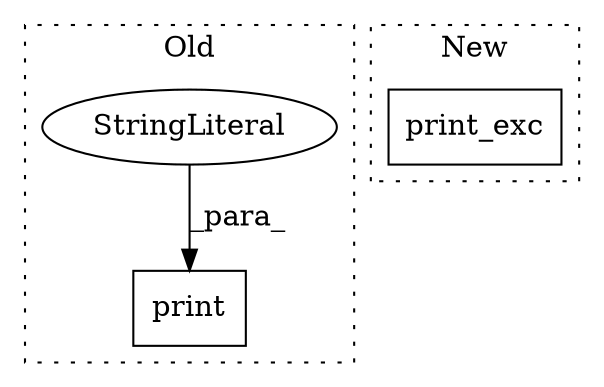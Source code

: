 digraph G {
subgraph cluster0 {
1 [label="print" a="32" s="4411,4462" l="6,1" shape="box"];
3 [label="StringLiteral" a="45" s="4417" l="31" shape="ellipse"];
label = "Old";
style="dotted";
}
subgraph cluster1 {
2 [label="print_exc" a="32" s="4076" l="11" shape="box"];
label = "New";
style="dotted";
}
3 -> 1 [label="_para_"];
}